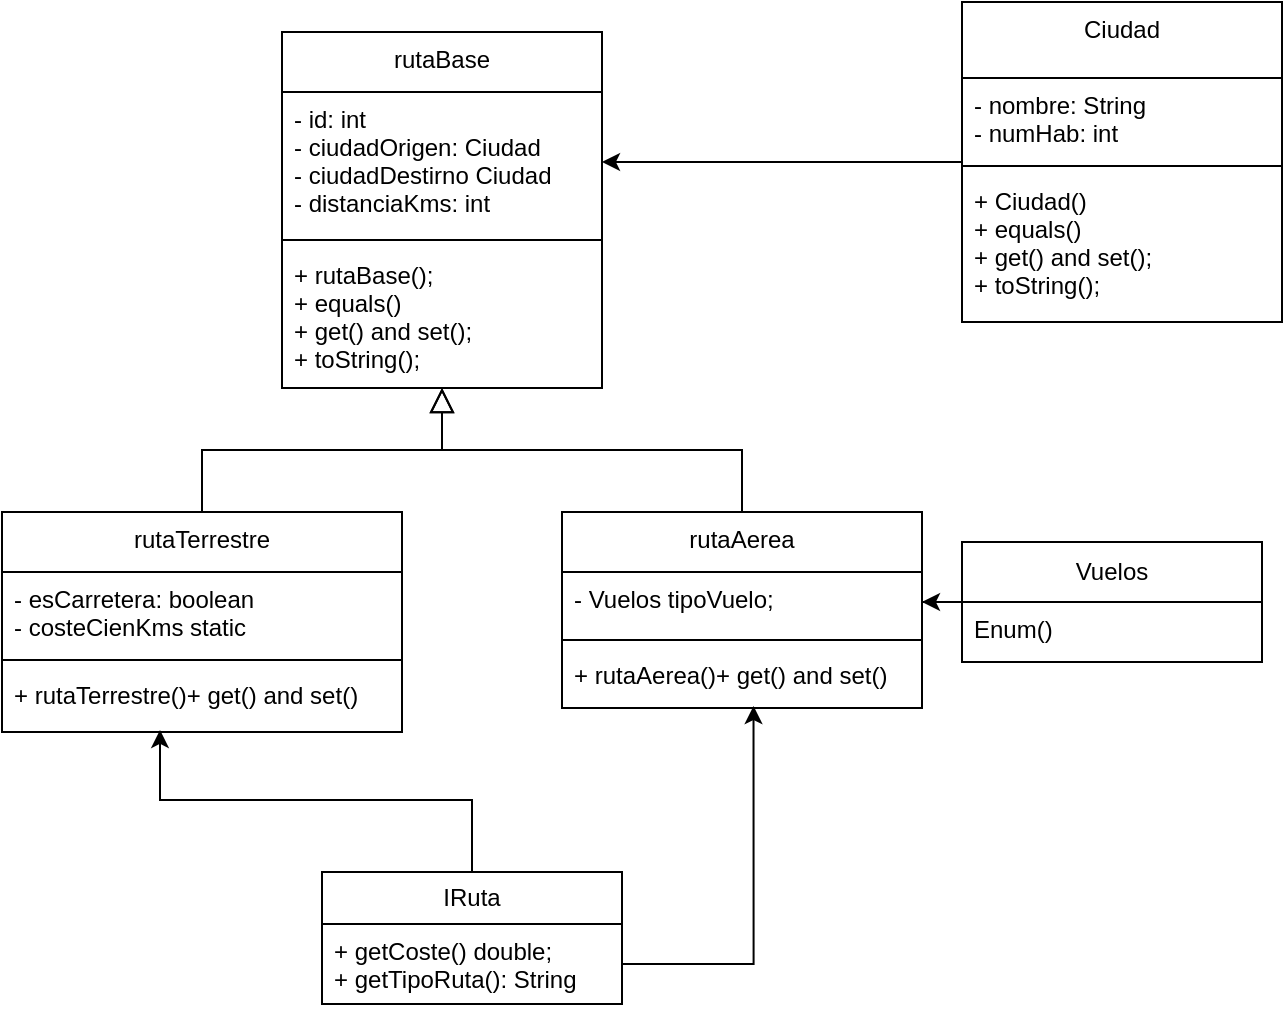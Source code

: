 <mxfile version="26.1.1">
  <diagram id="C5RBs43oDa-KdzZeNtuy" name="Page-1">
    <mxGraphModel dx="712" dy="737" grid="1" gridSize="10" guides="1" tooltips="1" connect="1" arrows="1" fold="1" page="1" pageScale="1" pageWidth="827" pageHeight="1169" math="0" shadow="0">
      <root>
        <mxCell id="WIyWlLk6GJQsqaUBKTNV-0" />
        <mxCell id="WIyWlLk6GJQsqaUBKTNV-1" parent="WIyWlLk6GJQsqaUBKTNV-0" />
        <mxCell id="zkfFHV4jXpPFQw0GAbJ--0" value="rutaBase" style="swimlane;fontStyle=0;align=center;verticalAlign=top;childLayout=stackLayout;horizontal=1;startSize=30;horizontalStack=0;resizeParent=1;resizeLast=0;collapsible=1;marginBottom=0;rounded=0;shadow=0;strokeWidth=1;autosize=1;" parent="WIyWlLk6GJQsqaUBKTNV-1" vertex="1">
          <mxGeometry x="220" y="120" width="160" height="178" as="geometry">
            <mxRectangle x="230" y="140" width="160" height="26" as="alternateBounds" />
          </mxGeometry>
        </mxCell>
        <mxCell id="zkfFHV4jXpPFQw0GAbJ--1" value="- id: int&#xa;- ciudadOrigen: Ciudad&#xa;- ciudadDestirno Ciudad&#xa;- distanciaKms: int" style="text;align=left;verticalAlign=top;spacingLeft=4;spacingRight=4;overflow=hidden;rotatable=0;points=[[0,0.5],[1,0.5]];portConstraint=eastwest;autosize=1;" parent="zkfFHV4jXpPFQw0GAbJ--0" vertex="1">
          <mxGeometry y="30" width="160" height="70" as="geometry" />
        </mxCell>
        <mxCell id="zkfFHV4jXpPFQw0GAbJ--4" value="" style="line;html=1;strokeWidth=1;align=left;verticalAlign=middle;spacingTop=-1;spacingLeft=3;spacingRight=3;rotatable=0;labelPosition=right;points=[];portConstraint=eastwest;autosize=1;" parent="zkfFHV4jXpPFQw0GAbJ--0" vertex="1">
          <mxGeometry y="100" width="160" height="8" as="geometry" />
        </mxCell>
        <mxCell id="zkfFHV4jXpPFQw0GAbJ--5" value="+ rutaBase();&#xa;+ equals()&#xa;+ get() and set();&#xa;+ toString();" style="text;align=left;verticalAlign=top;spacingLeft=4;spacingRight=4;overflow=hidden;rotatable=0;points=[[0,0.5],[1,0.5]];portConstraint=eastwest;autosize=1;" parent="zkfFHV4jXpPFQw0GAbJ--0" vertex="1">
          <mxGeometry y="108" width="160" height="70" as="geometry" />
        </mxCell>
        <mxCell id="zkfFHV4jXpPFQw0GAbJ--12" value="" style="endArrow=block;endSize=10;endFill=0;shadow=0;strokeWidth=1;rounded=0;curved=0;edgeStyle=elbowEdgeStyle;elbow=vertical;exitX=0.5;exitY=0;exitDx=0;exitDy=0;" parent="WIyWlLk6GJQsqaUBKTNV-1" source="nVBErYJQzp1KYkY5MBj1-0" target="zkfFHV4jXpPFQw0GAbJ--0" edge="1">
          <mxGeometry width="160" relative="1" as="geometry">
            <mxPoint x="200" y="360" as="sourcePoint" />
            <mxPoint x="200" y="203" as="targetPoint" />
          </mxGeometry>
        </mxCell>
        <mxCell id="zkfFHV4jXpPFQw0GAbJ--16" value="" style="endArrow=block;endSize=10;endFill=0;shadow=0;strokeWidth=1;rounded=0;curved=0;edgeStyle=elbowEdgeStyle;elbow=vertical;exitX=0.5;exitY=0;exitDx=0;exitDy=0;" parent="WIyWlLk6GJQsqaUBKTNV-1" source="nVBErYJQzp1KYkY5MBj1-4" target="zkfFHV4jXpPFQw0GAbJ--0" edge="1">
          <mxGeometry width="160" relative="1" as="geometry">
            <mxPoint x="410" y="360" as="sourcePoint" />
            <mxPoint x="310" y="271" as="targetPoint" />
          </mxGeometry>
        </mxCell>
        <mxCell id="nVBErYJQzp1KYkY5MBj1-0" value="rutaTerrestre" style="swimlane;fontStyle=0;align=center;verticalAlign=top;childLayout=stackLayout;horizontal=1;startSize=30;horizontalStack=0;resizeParent=1;resizeLast=0;collapsible=1;marginBottom=0;rounded=0;shadow=0;strokeWidth=1;autosize=1;" vertex="1" parent="WIyWlLk6GJQsqaUBKTNV-1">
          <mxGeometry x="80" y="360" width="200" height="110" as="geometry">
            <mxRectangle x="230" y="140" width="160" height="26" as="alternateBounds" />
          </mxGeometry>
        </mxCell>
        <mxCell id="nVBErYJQzp1KYkY5MBj1-1" value="- esCarretera: boolean&#xa;- costeCienKms static" style="text;align=left;verticalAlign=top;spacingLeft=4;spacingRight=4;overflow=hidden;rotatable=0;points=[[0,0.5],[1,0.5]];portConstraint=eastwest;autosize=1;" vertex="1" parent="nVBErYJQzp1KYkY5MBj1-0">
          <mxGeometry y="30" width="200" height="40" as="geometry" />
        </mxCell>
        <mxCell id="nVBErYJQzp1KYkY5MBj1-2" value="" style="line;html=1;strokeWidth=1;align=left;verticalAlign=middle;spacingTop=-1;spacingLeft=3;spacingRight=3;rotatable=0;labelPosition=right;points=[];portConstraint=eastwest;autosize=1;" vertex="1" parent="nVBErYJQzp1KYkY5MBj1-0">
          <mxGeometry y="70" width="200" height="8" as="geometry" />
        </mxCell>
        <mxCell id="nVBErYJQzp1KYkY5MBj1-3" value="+ rutaTerrestre()+ get() and set()" style="text;align=left;verticalAlign=top;spacingLeft=4;spacingRight=4;overflow=hidden;rotatable=0;points=[[0,0.5],[1,0.5]];portConstraint=eastwest;autosize=1;" vertex="1" parent="nVBErYJQzp1KYkY5MBj1-0">
          <mxGeometry y="78" width="200" height="30" as="geometry" />
        </mxCell>
        <mxCell id="nVBErYJQzp1KYkY5MBj1-4" value="rutaAerea" style="swimlane;fontStyle=0;align=center;verticalAlign=top;childLayout=stackLayout;horizontal=1;startSize=30;horizontalStack=0;resizeParent=1;resizeLast=0;collapsible=1;marginBottom=0;rounded=0;shadow=0;strokeWidth=1;autosize=1;" vertex="1" parent="WIyWlLk6GJQsqaUBKTNV-1">
          <mxGeometry x="360" y="360" width="180" height="98" as="geometry">
            <mxRectangle x="230" y="140" width="160" height="26" as="alternateBounds" />
          </mxGeometry>
        </mxCell>
        <mxCell id="nVBErYJQzp1KYkY5MBj1-5" value="- Vuelos tipoVuelo;&#xa;" style="text;align=left;verticalAlign=top;spacingLeft=4;spacingRight=4;overflow=hidden;rotatable=0;points=[[0,0.5],[1,0.5]];portConstraint=eastwest;autosize=1;" vertex="1" parent="nVBErYJQzp1KYkY5MBj1-4">
          <mxGeometry y="30" width="180" height="30" as="geometry" />
        </mxCell>
        <mxCell id="nVBErYJQzp1KYkY5MBj1-6" value="" style="line;html=1;strokeWidth=1;align=left;verticalAlign=middle;spacingTop=-1;spacingLeft=3;spacingRight=3;rotatable=0;labelPosition=right;points=[];portConstraint=eastwest;autosize=1;" vertex="1" parent="nVBErYJQzp1KYkY5MBj1-4">
          <mxGeometry y="60" width="180" height="8" as="geometry" />
        </mxCell>
        <mxCell id="nVBErYJQzp1KYkY5MBj1-7" value="+ rutaAerea()+ get() and set()&#xa;" style="text;align=left;verticalAlign=top;spacingLeft=4;spacingRight=4;overflow=hidden;rotatable=0;points=[[0,0.5],[1,0.5]];portConstraint=eastwest;autosize=1;" vertex="1" parent="nVBErYJQzp1KYkY5MBj1-4">
          <mxGeometry y="68" width="180" height="30" as="geometry" />
        </mxCell>
        <mxCell id="nVBErYJQzp1KYkY5MBj1-8" value="IRuta" style="swimlane;fontStyle=0;childLayout=stackLayout;horizontal=1;startSize=26;fillColor=none;horizontalStack=0;resizeParent=1;resizeParentMax=0;resizeLast=0;collapsible=1;marginBottom=0;whiteSpace=wrap;html=1;autosize=1;" vertex="1" parent="WIyWlLk6GJQsqaUBKTNV-1">
          <mxGeometry x="240" y="540" width="150" height="66" as="geometry" />
        </mxCell>
        <mxCell id="nVBErYJQzp1KYkY5MBj1-9" value="+ getCoste() double;&lt;div&gt;+ getTipoRuta(): String&lt;/div&gt;" style="text;strokeColor=none;fillColor=none;align=left;verticalAlign=top;spacingLeft=4;spacingRight=4;overflow=hidden;rotatable=0;points=[[0,0.5],[1,0.5]];portConstraint=eastwest;whiteSpace=wrap;html=1;autosize=1;" vertex="1" parent="nVBErYJQzp1KYkY5MBj1-8">
          <mxGeometry y="26" width="150" height="40" as="geometry" />
        </mxCell>
        <mxCell id="nVBErYJQzp1KYkY5MBj1-14" style="edgeStyle=orthogonalEdgeStyle;rounded=0;orthogonalLoop=1;jettySize=auto;html=1;entryX=1;entryY=0.5;entryDx=0;entryDy=0;" edge="1" parent="WIyWlLk6GJQsqaUBKTNV-1" source="nVBErYJQzp1KYkY5MBj1-12" target="nVBErYJQzp1KYkY5MBj1-5">
          <mxGeometry relative="1" as="geometry" />
        </mxCell>
        <mxCell id="nVBErYJQzp1KYkY5MBj1-12" value="Vuelos" style="swimlane;fontStyle=0;childLayout=stackLayout;horizontal=1;startSize=30;fillColor=none;horizontalStack=0;resizeParent=1;resizeParentMax=0;resizeLast=0;collapsible=1;marginBottom=0;whiteSpace=wrap;html=1;autosize=1;" vertex="1" parent="WIyWlLk6GJQsqaUBKTNV-1">
          <mxGeometry x="560" y="375" width="150" height="60" as="geometry" />
        </mxCell>
        <mxCell id="nVBErYJQzp1KYkY5MBj1-13" value="Enum()" style="text;strokeColor=none;fillColor=none;align=left;verticalAlign=top;spacingLeft=4;spacingRight=4;overflow=hidden;rotatable=0;points=[[0,0.5],[1,0.5]];portConstraint=eastwest;whiteSpace=wrap;html=1;autosize=1;" vertex="1" parent="nVBErYJQzp1KYkY5MBj1-12">
          <mxGeometry y="30" width="150" height="30" as="geometry" />
        </mxCell>
        <mxCell id="nVBErYJQzp1KYkY5MBj1-17" style="edgeStyle=orthogonalEdgeStyle;rounded=0;orthogonalLoop=1;jettySize=auto;html=1;entryX=0.532;entryY=0.967;entryDx=0;entryDy=0;entryPerimeter=0;" edge="1" parent="WIyWlLk6GJQsqaUBKTNV-1" source="nVBErYJQzp1KYkY5MBj1-9" target="nVBErYJQzp1KYkY5MBj1-7">
          <mxGeometry relative="1" as="geometry" />
        </mxCell>
        <mxCell id="nVBErYJQzp1KYkY5MBj1-18" style="edgeStyle=orthogonalEdgeStyle;rounded=0;orthogonalLoop=1;jettySize=auto;html=1;entryX=0.395;entryY=1.033;entryDx=0;entryDy=0;entryPerimeter=0;" edge="1" parent="WIyWlLk6GJQsqaUBKTNV-1" source="nVBErYJQzp1KYkY5MBj1-8" target="nVBErYJQzp1KYkY5MBj1-3">
          <mxGeometry relative="1" as="geometry" />
        </mxCell>
        <mxCell id="nVBErYJQzp1KYkY5MBj1-23" style="edgeStyle=orthogonalEdgeStyle;rounded=0;orthogonalLoop=1;jettySize=auto;html=1;entryX=1;entryY=0.5;entryDx=0;entryDy=0;" edge="1" parent="WIyWlLk6GJQsqaUBKTNV-1" source="nVBErYJQzp1KYkY5MBj1-19" target="zkfFHV4jXpPFQw0GAbJ--1">
          <mxGeometry relative="1" as="geometry" />
        </mxCell>
        <mxCell id="nVBErYJQzp1KYkY5MBj1-19" value="Ciudad" style="swimlane;fontStyle=0;align=center;verticalAlign=top;childLayout=stackLayout;horizontal=1;startSize=38;horizontalStack=0;resizeParent=1;resizeLast=0;collapsible=1;marginBottom=0;rounded=0;shadow=0;strokeWidth=1;autosize=1;" vertex="1" parent="WIyWlLk6GJQsqaUBKTNV-1">
          <mxGeometry x="560" y="105" width="160" height="160" as="geometry">
            <mxRectangle x="230" y="140" width="160" height="26" as="alternateBounds" />
          </mxGeometry>
        </mxCell>
        <mxCell id="nVBErYJQzp1KYkY5MBj1-20" value="- nombre: String&#xa;- numHab: int" style="text;align=left;verticalAlign=top;spacingLeft=4;spacingRight=4;overflow=hidden;rotatable=0;points=[[0,0.5],[1,0.5]];portConstraint=eastwest;autosize=1;" vertex="1" parent="nVBErYJQzp1KYkY5MBj1-19">
          <mxGeometry y="38" width="160" height="40" as="geometry" />
        </mxCell>
        <mxCell id="nVBErYJQzp1KYkY5MBj1-21" value="" style="line;html=1;strokeWidth=1;align=left;verticalAlign=middle;spacingTop=-1;spacingLeft=3;spacingRight=3;rotatable=0;labelPosition=right;points=[];portConstraint=eastwest;autosize=1;" vertex="1" parent="nVBErYJQzp1KYkY5MBj1-19">
          <mxGeometry y="78" width="160" height="8" as="geometry" />
        </mxCell>
        <mxCell id="nVBErYJQzp1KYkY5MBj1-22" value="+ Ciudad()&#xa;+ equals()&#xa;+ get() and set();&#xa;+ toString();" style="text;align=left;verticalAlign=top;spacingLeft=4;spacingRight=4;overflow=hidden;rotatable=0;points=[[0,0.5],[1,0.5]];portConstraint=eastwest;autosize=1;" vertex="1" parent="nVBErYJQzp1KYkY5MBj1-19">
          <mxGeometry y="86" width="160" height="70" as="geometry" />
        </mxCell>
      </root>
    </mxGraphModel>
  </diagram>
</mxfile>
